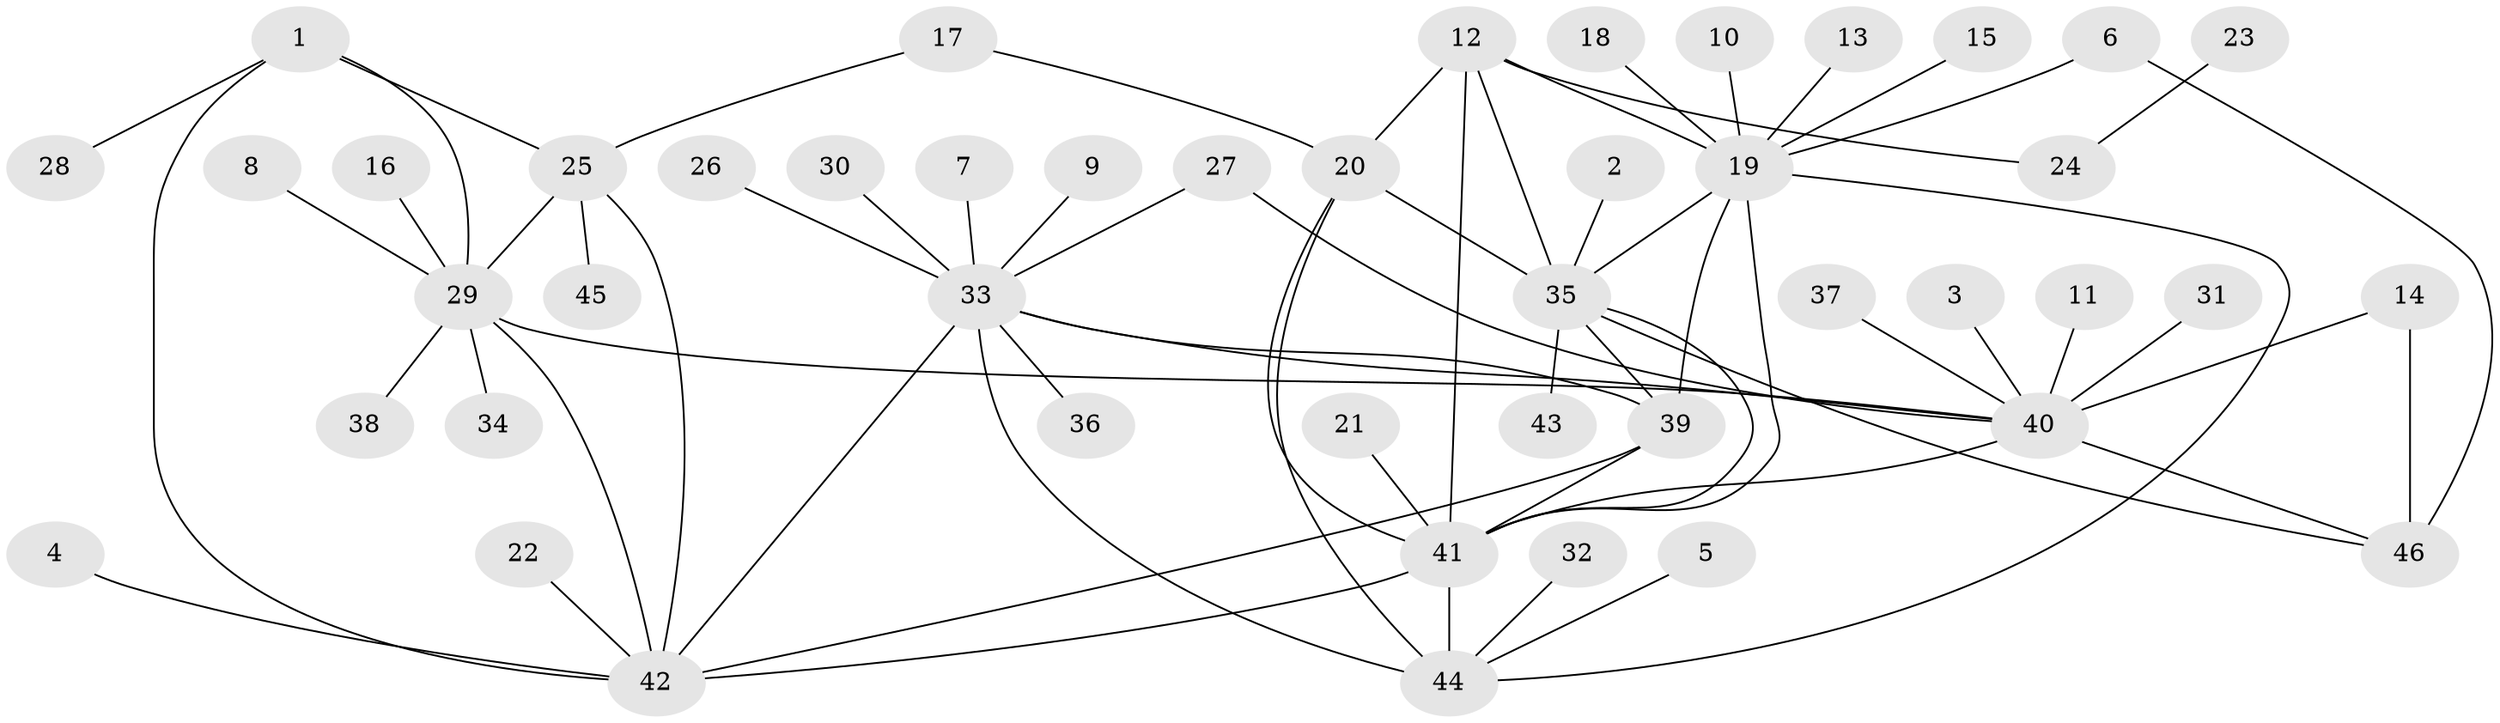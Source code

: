 // original degree distribution, {8: 0.010869565217391304, 10: 0.021739130434782608, 5: 0.010869565217391304, 6: 0.07608695652173914, 4: 0.03260869565217391, 7: 0.043478260869565216, 9: 0.021739130434782608, 12: 0.010869565217391304, 2: 0.15217391304347827, 1: 0.5543478260869565, 3: 0.06521739130434782}
// Generated by graph-tools (version 1.1) at 2025/50/03/09/25 03:50:37]
// undirected, 46 vertices, 67 edges
graph export_dot {
graph [start="1"]
  node [color=gray90,style=filled];
  1;
  2;
  3;
  4;
  5;
  6;
  7;
  8;
  9;
  10;
  11;
  12;
  13;
  14;
  15;
  16;
  17;
  18;
  19;
  20;
  21;
  22;
  23;
  24;
  25;
  26;
  27;
  28;
  29;
  30;
  31;
  32;
  33;
  34;
  35;
  36;
  37;
  38;
  39;
  40;
  41;
  42;
  43;
  44;
  45;
  46;
  1 -- 25 [weight=1.0];
  1 -- 28 [weight=1.0];
  1 -- 29 [weight=1.0];
  1 -- 42 [weight=1.0];
  2 -- 35 [weight=1.0];
  3 -- 40 [weight=1.0];
  4 -- 42 [weight=1.0];
  5 -- 44 [weight=1.0];
  6 -- 19 [weight=1.0];
  6 -- 46 [weight=1.0];
  7 -- 33 [weight=1.0];
  8 -- 29 [weight=1.0];
  9 -- 33 [weight=1.0];
  10 -- 19 [weight=1.0];
  11 -- 40 [weight=1.0];
  12 -- 19 [weight=1.0];
  12 -- 20 [weight=1.0];
  12 -- 24 [weight=1.0];
  12 -- 35 [weight=1.0];
  12 -- 41 [weight=1.0];
  13 -- 19 [weight=1.0];
  14 -- 40 [weight=2.0];
  14 -- 46 [weight=1.0];
  15 -- 19 [weight=1.0];
  16 -- 29 [weight=1.0];
  17 -- 20 [weight=1.0];
  17 -- 25 [weight=1.0];
  18 -- 19 [weight=1.0];
  19 -- 35 [weight=1.0];
  19 -- 39 [weight=1.0];
  19 -- 41 [weight=1.0];
  19 -- 44 [weight=2.0];
  20 -- 35 [weight=1.0];
  20 -- 41 [weight=1.0];
  20 -- 44 [weight=1.0];
  21 -- 41 [weight=1.0];
  22 -- 42 [weight=1.0];
  23 -- 24 [weight=1.0];
  25 -- 29 [weight=1.0];
  25 -- 42 [weight=1.0];
  25 -- 45 [weight=1.0];
  26 -- 33 [weight=1.0];
  27 -- 33 [weight=1.0];
  27 -- 40 [weight=1.0];
  29 -- 34 [weight=1.0];
  29 -- 38 [weight=1.0];
  29 -- 40 [weight=1.0];
  29 -- 42 [weight=1.0];
  30 -- 33 [weight=1.0];
  31 -- 40 [weight=1.0];
  32 -- 44 [weight=1.0];
  33 -- 36 [weight=1.0];
  33 -- 39 [weight=1.0];
  33 -- 40 [weight=1.0];
  33 -- 42 [weight=1.0];
  33 -- 44 [weight=3.0];
  35 -- 39 [weight=1.0];
  35 -- 41 [weight=2.0];
  35 -- 43 [weight=1.0];
  35 -- 46 [weight=1.0];
  37 -- 40 [weight=1.0];
  39 -- 41 [weight=1.0];
  39 -- 42 [weight=1.0];
  40 -- 41 [weight=1.0];
  40 -- 46 [weight=2.0];
  41 -- 42 [weight=1.0];
  41 -- 44 [weight=1.0];
}
